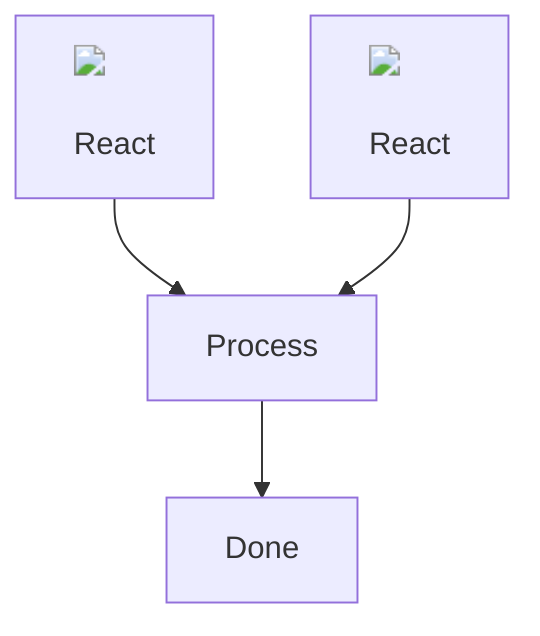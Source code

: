 %%{init: {'theme': 'default', 'scale': 2}}%%
graph TD
  A[<img src="https://github.com/jagar2/SSMC-CI-Madison-5-20-2025/blob/main/public/icon/fxemoji--notebook.png?raw=true" width="100"/> <br/> React] --> B[Process]
  D[<img src="https://github.com/jagar2/SSMC-CI-Madison-5-20-2025/blob/main/public/pld-schematic/PLD-Schematic-All.svg?raw=true" width="100"/> <br/> React] --> B[Process]
  B --> C[Done]